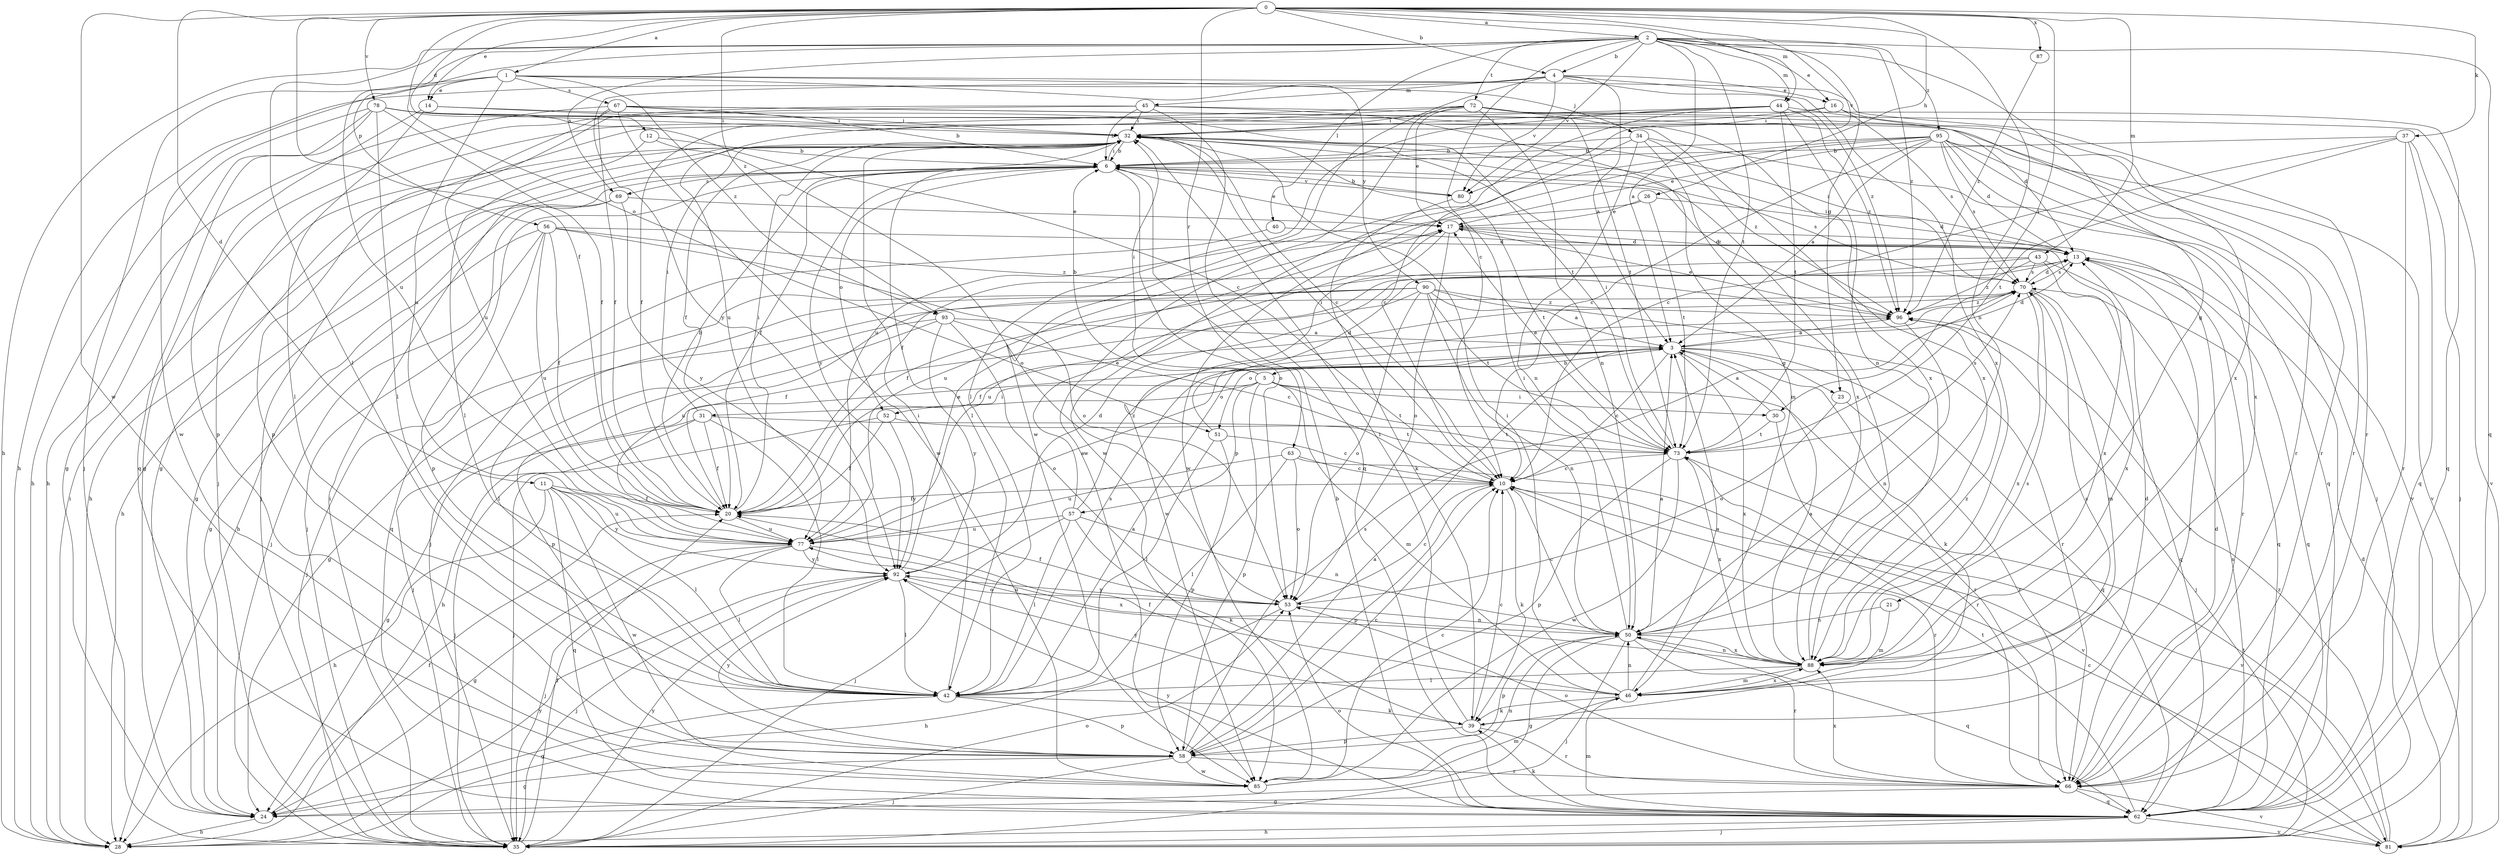 strict digraph  {
0;
1;
2;
3;
4;
5;
6;
10;
11;
12;
13;
14;
16;
17;
20;
21;
23;
24;
26;
28;
30;
31;
32;
34;
35;
37;
39;
40;
42;
43;
44;
45;
46;
50;
51;
52;
53;
56;
57;
58;
62;
63;
66;
67;
69;
70;
72;
73;
77;
78;
80;
81;
85;
87;
88;
90;
92;
93;
95;
96;
0 -> 1  [label=a];
0 -> 2  [label=a];
0 -> 4  [label=b];
0 -> 11  [label=d];
0 -> 12  [label=d];
0 -> 14  [label=e];
0 -> 20  [label=f];
0 -> 26  [label=h];
0 -> 30  [label=i];
0 -> 37  [label=k];
0 -> 43  [label=m];
0 -> 44  [label=m];
0 -> 50  [label=n];
0 -> 51  [label=o];
0 -> 63  [label=r];
0 -> 78  [label=v];
0 -> 80  [label=v];
0 -> 85  [label=w];
0 -> 87  [label=x];
0 -> 93  [label=z];
1 -> 14  [label=e];
1 -> 34  [label=j];
1 -> 35  [label=j];
1 -> 66  [label=r];
1 -> 67  [label=s];
1 -> 77  [label=u];
1 -> 85  [label=w];
1 -> 90  [label=y];
1 -> 93  [label=z];
2 -> 3  [label=a];
2 -> 4  [label=b];
2 -> 10  [label=c];
2 -> 16  [label=e];
2 -> 21  [label=g];
2 -> 23  [label=g];
2 -> 28  [label=h];
2 -> 40  [label=l];
2 -> 42  [label=l];
2 -> 44  [label=m];
2 -> 56  [label=p];
2 -> 62  [label=q];
2 -> 69  [label=s];
2 -> 72  [label=t];
2 -> 73  [label=t];
2 -> 77  [label=u];
2 -> 80  [label=v];
2 -> 95  [label=z];
2 -> 96  [label=z];
3 -> 5  [label=b];
3 -> 10  [label=c];
3 -> 13  [label=d];
3 -> 23  [label=g];
3 -> 28  [label=h];
3 -> 39  [label=k];
3 -> 51  [label=o];
3 -> 62  [label=q];
3 -> 88  [label=x];
4 -> 3  [label=a];
4 -> 16  [label=e];
4 -> 28  [label=h];
4 -> 45  [label=m];
4 -> 80  [label=v];
4 -> 85  [label=w];
4 -> 88  [label=x];
4 -> 92  [label=y];
4 -> 96  [label=z];
5 -> 6  [label=b];
5 -> 30  [label=i];
5 -> 31  [label=i];
5 -> 32  [label=i];
5 -> 46  [label=m];
5 -> 52  [label=o];
5 -> 57  [label=p];
5 -> 58  [label=p];
5 -> 66  [label=r];
5 -> 73  [label=t];
6 -> 17  [label=e];
6 -> 20  [label=f];
6 -> 24  [label=g];
6 -> 28  [label=h];
6 -> 32  [label=i];
6 -> 52  [label=o];
6 -> 53  [label=o];
6 -> 58  [label=p];
6 -> 69  [label=s];
6 -> 70  [label=s];
6 -> 80  [label=v];
6 -> 92  [label=y];
6 -> 96  [label=z];
10 -> 20  [label=f];
10 -> 32  [label=i];
10 -> 39  [label=k];
10 -> 58  [label=p];
10 -> 66  [label=r];
10 -> 81  [label=v];
11 -> 20  [label=f];
11 -> 28  [label=h];
11 -> 42  [label=l];
11 -> 62  [label=q];
11 -> 77  [label=u];
11 -> 85  [label=w];
11 -> 92  [label=y];
12 -> 6  [label=b];
12 -> 42  [label=l];
12 -> 53  [label=o];
13 -> 32  [label=i];
13 -> 62  [label=q];
13 -> 66  [label=r];
13 -> 70  [label=s];
14 -> 32  [label=i];
14 -> 42  [label=l];
14 -> 58  [label=p];
14 -> 73  [label=t];
16 -> 24  [label=g];
16 -> 32  [label=i];
16 -> 66  [label=r];
16 -> 70  [label=s];
17 -> 13  [label=d];
17 -> 53  [label=o];
17 -> 66  [label=r];
17 -> 77  [label=u];
17 -> 85  [label=w];
17 -> 88  [label=x];
20 -> 6  [label=b];
20 -> 32  [label=i];
20 -> 77  [label=u];
21 -> 46  [label=m];
21 -> 50  [label=n];
23 -> 53  [label=o];
23 -> 66  [label=r];
24 -> 20  [label=f];
24 -> 28  [label=h];
26 -> 13  [label=d];
26 -> 17  [label=e];
26 -> 20  [label=f];
26 -> 73  [label=t];
28 -> 32  [label=i];
28 -> 92  [label=y];
30 -> 3  [label=a];
30 -> 66  [label=r];
30 -> 73  [label=t];
31 -> 20  [label=f];
31 -> 24  [label=g];
31 -> 32  [label=i];
31 -> 35  [label=j];
31 -> 42  [label=l];
31 -> 73  [label=t];
32 -> 6  [label=b];
32 -> 10  [label=c];
32 -> 20  [label=f];
32 -> 28  [label=h];
32 -> 35  [label=j];
32 -> 42  [label=l];
34 -> 6  [label=b];
34 -> 10  [label=c];
34 -> 50  [label=n];
34 -> 81  [label=v];
34 -> 88  [label=x];
34 -> 96  [label=z];
35 -> 20  [label=f];
35 -> 32  [label=i];
35 -> 53  [label=o];
35 -> 92  [label=y];
37 -> 6  [label=b];
37 -> 10  [label=c];
37 -> 35  [label=j];
37 -> 62  [label=q];
37 -> 66  [label=r];
37 -> 73  [label=t];
39 -> 10  [label=c];
39 -> 13  [label=d];
39 -> 32  [label=i];
39 -> 58  [label=p];
39 -> 66  [label=r];
40 -> 13  [label=d];
40 -> 35  [label=j];
42 -> 3  [label=a];
42 -> 24  [label=g];
42 -> 32  [label=i];
42 -> 39  [label=k];
42 -> 58  [label=p];
42 -> 70  [label=s];
43 -> 20  [label=f];
43 -> 62  [label=q];
43 -> 70  [label=s];
43 -> 77  [label=u];
43 -> 88  [label=x];
43 -> 96  [label=z];
44 -> 13  [label=d];
44 -> 20  [label=f];
44 -> 32  [label=i];
44 -> 42  [label=l];
44 -> 50  [label=n];
44 -> 73  [label=t];
44 -> 85  [label=w];
44 -> 96  [label=z];
45 -> 6  [label=b];
45 -> 24  [label=g];
45 -> 32  [label=i];
45 -> 46  [label=m];
45 -> 58  [label=p];
45 -> 62  [label=q];
45 -> 81  [label=v];
46 -> 3  [label=a];
46 -> 20  [label=f];
46 -> 32  [label=i];
46 -> 39  [label=k];
46 -> 50  [label=n];
46 -> 70  [label=s];
46 -> 88  [label=x];
46 -> 92  [label=y];
50 -> 3  [label=a];
50 -> 10  [label=c];
50 -> 24  [label=g];
50 -> 32  [label=i];
50 -> 35  [label=j];
50 -> 58  [label=p];
50 -> 62  [label=q];
50 -> 66  [label=r];
50 -> 77  [label=u];
50 -> 88  [label=x];
51 -> 10  [label=c];
51 -> 13  [label=d];
51 -> 42  [label=l];
51 -> 58  [label=p];
52 -> 20  [label=f];
52 -> 35  [label=j];
52 -> 73  [label=t];
52 -> 92  [label=y];
53 -> 10  [label=c];
53 -> 20  [label=f];
53 -> 28  [label=h];
53 -> 50  [label=n];
53 -> 92  [label=y];
56 -> 13  [label=d];
56 -> 20  [label=f];
56 -> 24  [label=g];
56 -> 35  [label=j];
56 -> 53  [label=o];
56 -> 62  [label=q];
56 -> 77  [label=u];
56 -> 96  [label=z];
57 -> 17  [label=e];
57 -> 35  [label=j];
57 -> 39  [label=k];
57 -> 42  [label=l];
57 -> 50  [label=n];
57 -> 77  [label=u];
57 -> 96  [label=z];
58 -> 3  [label=a];
58 -> 10  [label=c];
58 -> 24  [label=g];
58 -> 35  [label=j];
58 -> 66  [label=r];
58 -> 70  [label=s];
58 -> 85  [label=w];
58 -> 92  [label=y];
62 -> 6  [label=b];
62 -> 28  [label=h];
62 -> 35  [label=j];
62 -> 39  [label=k];
62 -> 46  [label=m];
62 -> 53  [label=o];
62 -> 70  [label=s];
62 -> 73  [label=t];
62 -> 81  [label=v];
62 -> 92  [label=y];
63 -> 10  [label=c];
63 -> 42  [label=l];
63 -> 53  [label=o];
63 -> 77  [label=u];
63 -> 81  [label=v];
66 -> 13  [label=d];
66 -> 24  [label=g];
66 -> 53  [label=o];
66 -> 62  [label=q];
66 -> 81  [label=v];
66 -> 88  [label=x];
67 -> 6  [label=b];
67 -> 20  [label=f];
67 -> 28  [label=h];
67 -> 32  [label=i];
67 -> 66  [label=r];
67 -> 77  [label=u];
67 -> 85  [label=w];
67 -> 88  [label=x];
69 -> 17  [label=e];
69 -> 28  [label=h];
69 -> 35  [label=j];
69 -> 92  [label=y];
70 -> 13  [label=d];
70 -> 20  [label=f];
70 -> 24  [label=g];
70 -> 32  [label=i];
70 -> 46  [label=m];
70 -> 62  [label=q];
70 -> 88  [label=x];
70 -> 96  [label=z];
72 -> 17  [label=e];
72 -> 32  [label=i];
72 -> 35  [label=j];
72 -> 50  [label=n];
72 -> 62  [label=q];
72 -> 73  [label=t];
72 -> 77  [label=u];
72 -> 85  [label=w];
72 -> 88  [label=x];
73 -> 10  [label=c];
73 -> 17  [label=e];
73 -> 32  [label=i];
73 -> 58  [label=p];
73 -> 70  [label=s];
73 -> 85  [label=w];
73 -> 88  [label=x];
77 -> 3  [label=a];
77 -> 24  [label=g];
77 -> 35  [label=j];
77 -> 42  [label=l];
77 -> 88  [label=x];
77 -> 92  [label=y];
78 -> 10  [label=c];
78 -> 20  [label=f];
78 -> 24  [label=g];
78 -> 28  [label=h];
78 -> 32  [label=i];
78 -> 42  [label=l];
78 -> 62  [label=q];
78 -> 66  [label=r];
78 -> 88  [label=x];
80 -> 6  [label=b];
80 -> 39  [label=k];
80 -> 73  [label=t];
81 -> 10  [label=c];
81 -> 13  [label=d];
81 -> 73  [label=t];
81 -> 96  [label=z];
85 -> 10  [label=c];
85 -> 46  [label=m];
85 -> 50  [label=n];
87 -> 96  [label=z];
88 -> 3  [label=a];
88 -> 32  [label=i];
88 -> 42  [label=l];
88 -> 46  [label=m];
88 -> 50  [label=n];
88 -> 70  [label=s];
88 -> 96  [label=z];
90 -> 3  [label=a];
90 -> 20  [label=f];
90 -> 35  [label=j];
90 -> 42  [label=l];
90 -> 50  [label=n];
90 -> 53  [label=o];
90 -> 66  [label=r];
90 -> 73  [label=t];
90 -> 77  [label=u];
90 -> 96  [label=z];
92 -> 13  [label=d];
92 -> 17  [label=e];
92 -> 35  [label=j];
92 -> 42  [label=l];
92 -> 53  [label=o];
93 -> 3  [label=a];
93 -> 10  [label=c];
93 -> 35  [label=j];
93 -> 53  [label=o];
93 -> 58  [label=p];
93 -> 92  [label=y];
95 -> 3  [label=a];
95 -> 6  [label=b];
95 -> 10  [label=c];
95 -> 13  [label=d];
95 -> 17  [label=e];
95 -> 35  [label=j];
95 -> 62  [label=q];
95 -> 70  [label=s];
95 -> 77  [label=u];
95 -> 81  [label=v];
95 -> 85  [label=w];
95 -> 88  [label=x];
96 -> 3  [label=a];
96 -> 17  [label=e];
96 -> 35  [label=j];
96 -> 50  [label=n];
}
